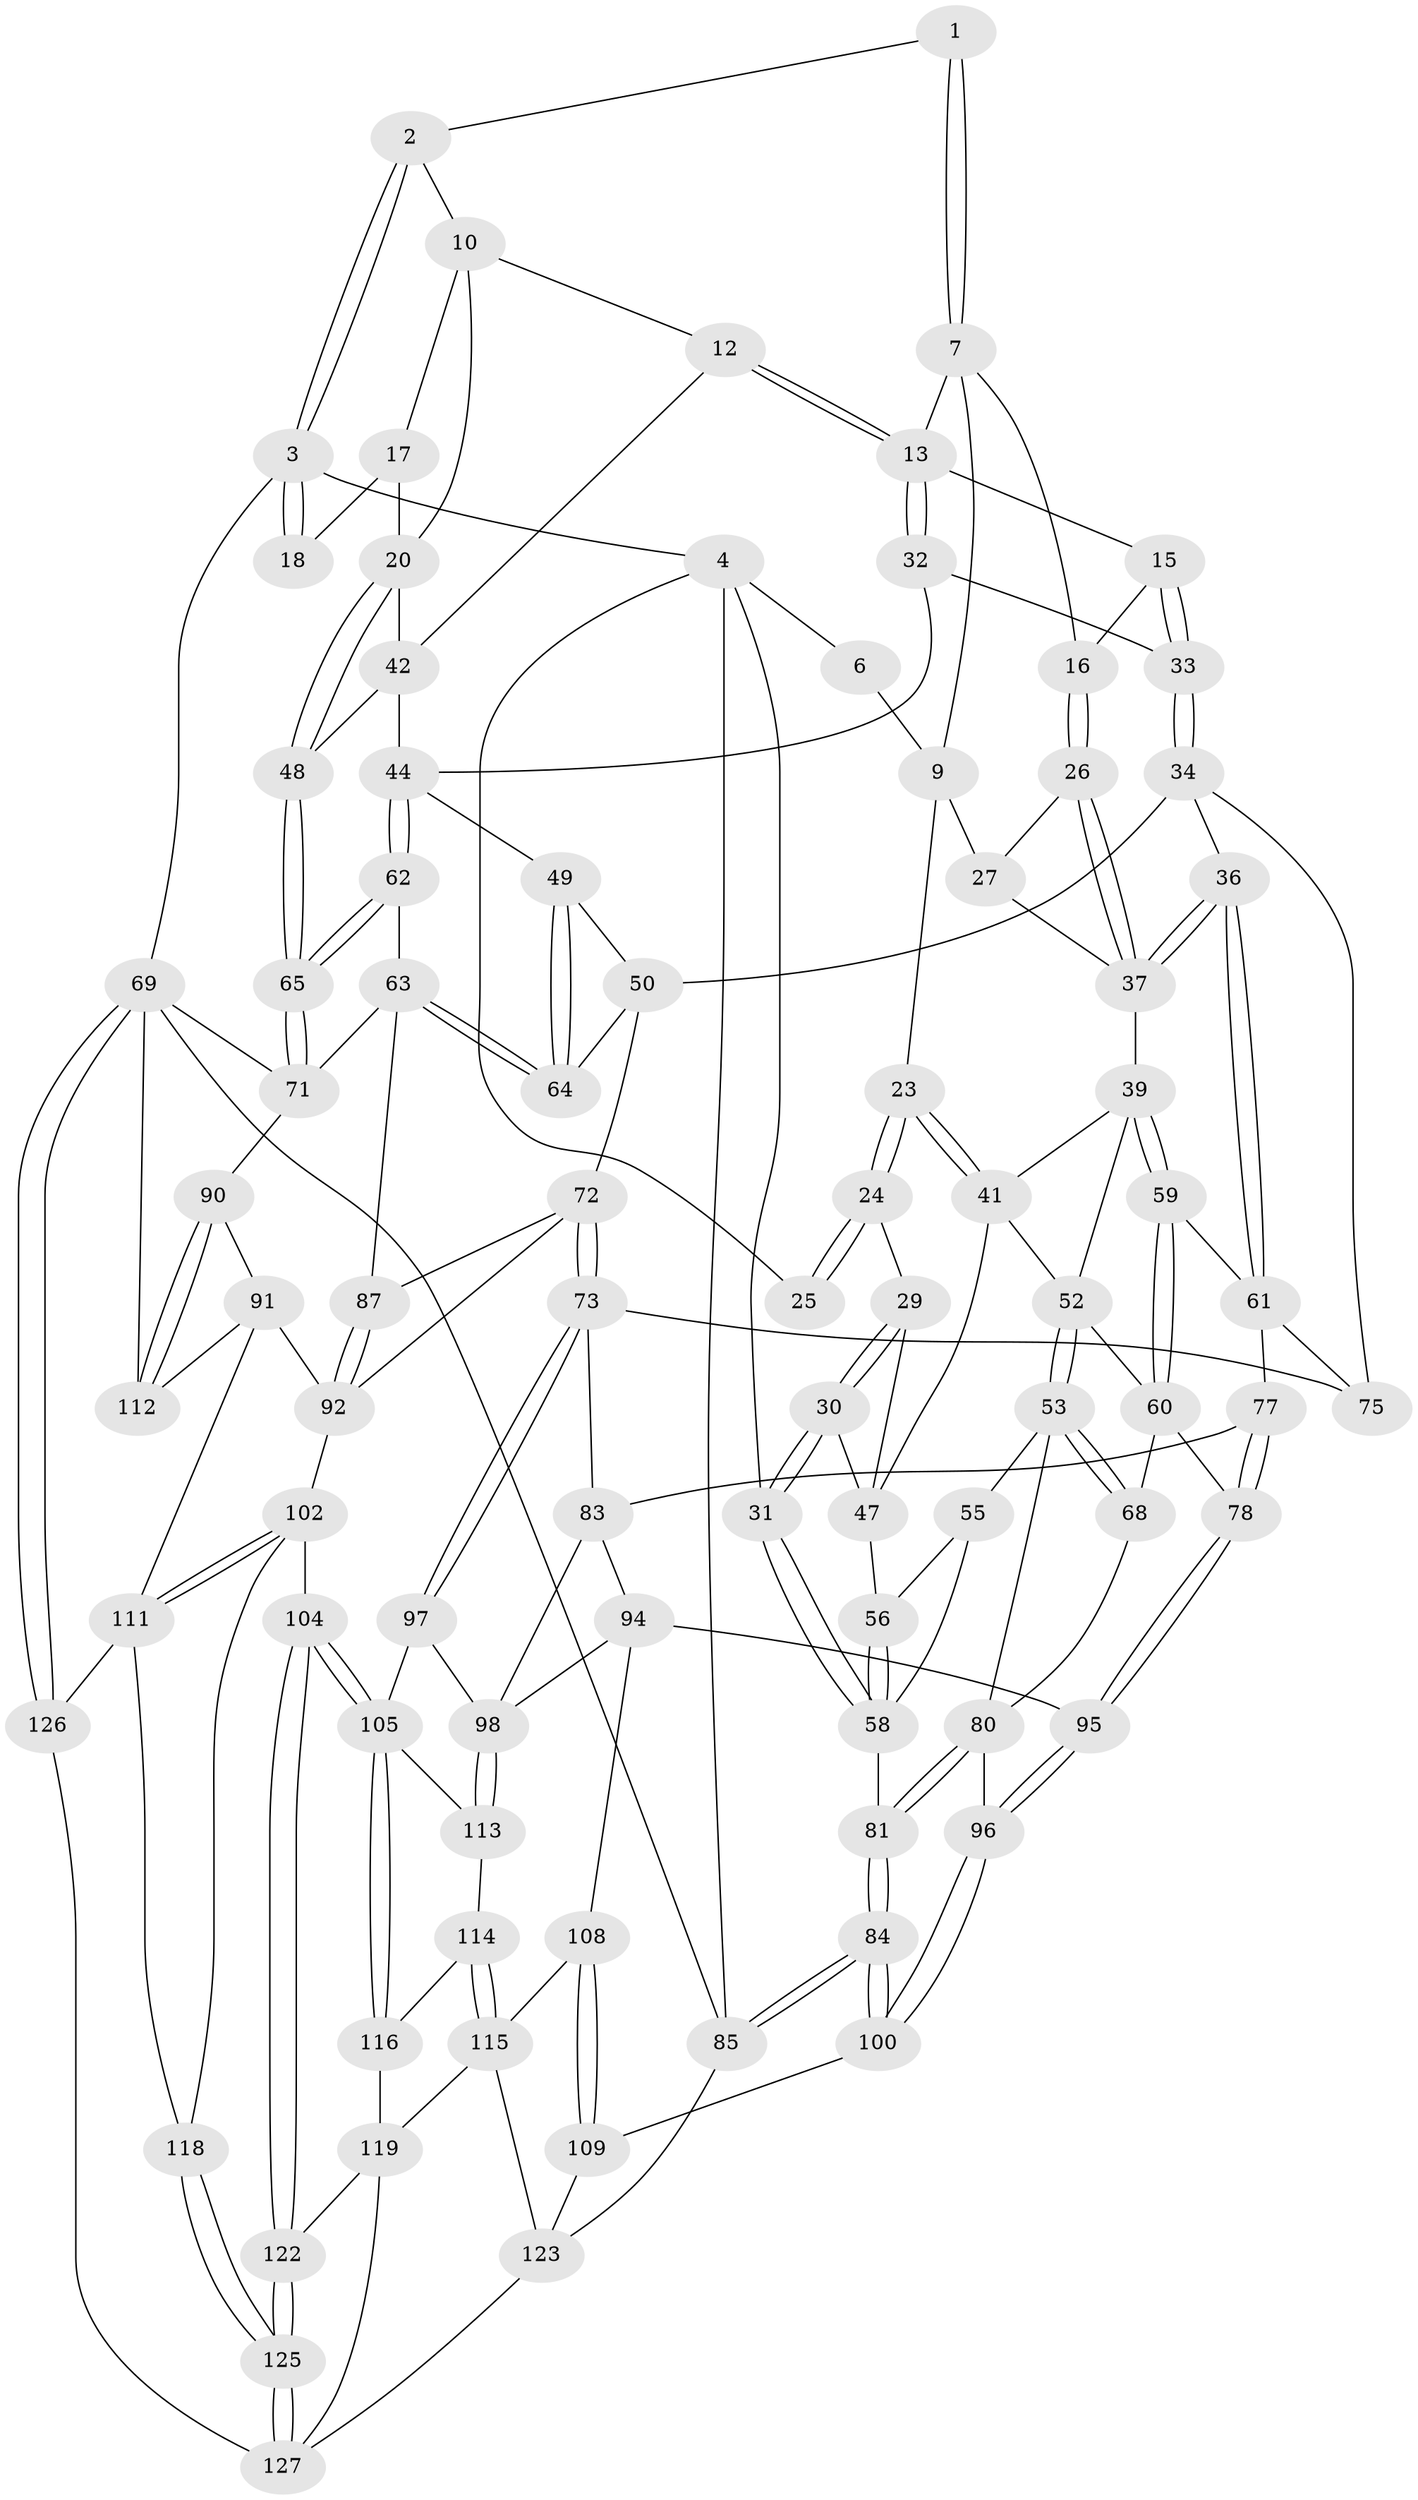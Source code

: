 // original degree distribution, {3: 0.015625, 4: 0.2421875, 6: 0.2265625, 5: 0.515625}
// Generated by graph-tools (version 1.1) at 2025/11/02/27/25 16:11:58]
// undirected, 89 vertices, 204 edges
graph export_dot {
graph [start="1"]
  node [color=gray90,style=filled];
  1 [pos="+0.6744879606328129+0"];
  2 [pos="+0.8058222519823333+0"];
  3 [pos="+1+0"];
  4 [pos="+0+0",super="+5"];
  6 [pos="+0.40368123886368057+0"];
  7 [pos="+0.6526768383798071+0",super="+8"];
  9 [pos="+0.46405321303573616+0.08189759984480975",super="+22"];
  10 [pos="+0.8601175410623134+0.04051673475769042",super="+11"];
  12 [pos="+0.834116114304628+0.15642760431323646"];
  13 [pos="+0.8227668911985692+0.16332078181462864",super="+14"];
  15 [pos="+0.6581885160109384+0.15152105096017596"];
  16 [pos="+0.5740686664489569+0.1560900667748627"];
  17 [pos="+0.8854780067594487+0.03799653534465163",super="+19"];
  18 [pos="+1+0"];
  20 [pos="+1+0.051700470779529925",super="+21"];
  23 [pos="+0.27765347346579566+0.16552654956563617"];
  24 [pos="+0.2775462378613927+0.1653898789234233",super="+28"];
  25 [pos="+0.011181793320768+0"];
  26 [pos="+0.5464390751927954+0.23079717056247578"];
  27 [pos="+0.47204758632751426+0.20821193643649025"];
  29 [pos="+0.07230471210078279+0.259036205537914"];
  30 [pos="+0+0.26863100641805593"];
  31 [pos="+0+0.2379465737194018"];
  32 [pos="+0.7833696804454644+0.20537486576057712"];
  33 [pos="+0.7614486067902027+0.21312857511361832"];
  34 [pos="+0.6537494682855862+0.36059599946774984",super="+35"];
  36 [pos="+0.5700920029016898+0.3418479553009209"];
  37 [pos="+0.5643390001860579+0.3348721579249427",super="+38"];
  39 [pos="+0.361758030775476+0.3090774236489186",super="+40"];
  41 [pos="+0.27857749766819156+0.19105719828247897",super="+46"];
  42 [pos="+0.9213603984780292+0.1881555243286923",super="+43"];
  44 [pos="+0.9031825409853744+0.37242938550399834",super="+45"];
  47 [pos="+0.12881822630426504+0.3116029413211127",super="+51"];
  48 [pos="+1+0.33949987483789684"];
  49 [pos="+0.8446856998695655+0.38645908687105335"];
  50 [pos="+0.7074674757642521+0.3916392548806067",super="+66"];
  52 [pos="+0.1745983188067697+0.3994327096121085",super="+57"];
  53 [pos="+0.08684837201908767+0.4563838544990562",super="+54"];
  55 [pos="+0.08079223707705216+0.4539998074290966"];
  56 [pos="+0.05937635341962229+0.41647165631754296"];
  58 [pos="+0+0.29235380568900116",super="+79"];
  59 [pos="+0.37430574827983887+0.4314608423297786"];
  60 [pos="+0.2608572157498263+0.4800670023206055",super="+67"];
  61 [pos="+0.3983743887437924+0.44842076679504783",super="+76"];
  62 [pos="+0.9402072163605341+0.5072969275533221"];
  63 [pos="+0.8900380480648662+0.5337337234373892",super="+86"];
  64 [pos="+0.8080859687155577+0.5009078253381405"];
  65 [pos="+1+0.6010059878083492"];
  68 [pos="+0.10479454501232353+0.482650800983086"];
  69 [pos="+1+1",super="+70"];
  71 [pos="+1+0.6766272101669679",super="+89"];
  72 [pos="+0.7087842110966165+0.6016249535423761",super="+88"];
  73 [pos="+0.6232438502799897+0.5894540401328283",super="+74"];
  75 [pos="+0.6003729436191475+0.4194745512713987"];
  77 [pos="+0.4261341128873282+0.526651166689301"];
  78 [pos="+0.24902970668331958+0.581694484292656"];
  80 [pos="+0+0.6015989203553241",super="+82"];
  81 [pos="+0+0.6426885259069386"];
  83 [pos="+0.45621983607151767+0.5647564898387221",super="+93"];
  84 [pos="+0+0.852383597373996"];
  85 [pos="+0+1"];
  87 [pos="+0.8487856221455989+0.5983813317615653"];
  90 [pos="+0.9188604919160923+0.7242530927678285"];
  91 [pos="+0.8885471439395118+0.7242500808465441",super="+110"];
  92 [pos="+0.8593228705586348+0.7203901232411214",super="+101"];
  94 [pos="+0.2818274902246541+0.6380499624008683",super="+107"];
  95 [pos="+0.24209593961198955+0.6190436762067304"];
  96 [pos="+0.18280637048853635+0.6671162414714535"];
  97 [pos="+0.5802545324241036+0.6915014788696304"];
  98 [pos="+0.47270831880936937+0.7270676408373704",super="+99"];
  100 [pos="+0.17132075697221566+0.7207606876921681"];
  102 [pos="+0.7729494973850647+0.7511524034256172",super="+103"];
  104 [pos="+0.6725721145003564+0.8177110618936978"];
  105 [pos="+0.6629630861292173+0.8094336268737781",super="+106"];
  108 [pos="+0.33090741884246894+0.826625907951785"];
  109 [pos="+0.2141643527232935+0.855361394884881"];
  111 [pos="+0.8594030007465484+0.8773346251615595",super="+117"];
  112 [pos="+0.9230702801765898+0.8700235726576078"];
  113 [pos="+0.4901491939782232+0.8070495889331868"];
  114 [pos="+0.4899901404437425+0.8089224558683327"];
  115 [pos="+0.3731229285274892+0.8585015359010164",super="+121"];
  116 [pos="+0.4991734235503514+0.8393822437461341"];
  118 [pos="+0.8148461192486112+0.9167158451203357"];
  119 [pos="+0.49967485889084906+0.8419577115965101",super="+120"];
  122 [pos="+0.6632353238431071+0.8565165486800919"];
  123 [pos="+0.1700367919611+1",super="+124"];
  125 [pos="+0.6507159686057892+0.9666800169633479"];
  126 [pos="+1+1"];
  127 [pos="+0.5613360477991661+1",super="+128"];
  1 -- 2;
  1 -- 7;
  1 -- 7;
  2 -- 3;
  2 -- 3;
  2 -- 10;
  3 -- 4;
  3 -- 18;
  3 -- 18;
  3 -- 69;
  4 -- 31;
  4 -- 85;
  4 -- 25;
  4 -- 6;
  6 -- 9;
  7 -- 13;
  7 -- 16;
  7 -- 9;
  9 -- 27;
  9 -- 23;
  10 -- 17;
  10 -- 12;
  10 -- 20;
  12 -- 13;
  12 -- 13;
  12 -- 42;
  13 -- 32;
  13 -- 32;
  13 -- 15;
  15 -- 16;
  15 -- 33;
  15 -- 33;
  16 -- 26;
  16 -- 26;
  17 -- 18 [weight=2];
  17 -- 20;
  20 -- 48;
  20 -- 48;
  20 -- 42;
  23 -- 24;
  23 -- 24;
  23 -- 41;
  23 -- 41;
  24 -- 25 [weight=2];
  24 -- 25;
  24 -- 29;
  26 -- 27;
  26 -- 37;
  26 -- 37;
  27 -- 37;
  29 -- 30;
  29 -- 30;
  29 -- 47;
  30 -- 31;
  30 -- 31;
  30 -- 47;
  31 -- 58;
  31 -- 58;
  32 -- 33;
  32 -- 44;
  33 -- 34;
  33 -- 34;
  34 -- 50;
  34 -- 75;
  34 -- 36;
  36 -- 37;
  36 -- 37;
  36 -- 61;
  36 -- 61;
  37 -- 39;
  39 -- 59;
  39 -- 59;
  39 -- 41;
  39 -- 52;
  41 -- 52;
  41 -- 47;
  42 -- 48;
  42 -- 44;
  44 -- 62;
  44 -- 62;
  44 -- 49;
  47 -- 56;
  48 -- 65;
  48 -- 65;
  49 -- 50;
  49 -- 64;
  49 -- 64;
  50 -- 64;
  50 -- 72;
  52 -- 53;
  52 -- 53;
  52 -- 60;
  53 -- 68;
  53 -- 68;
  53 -- 80;
  53 -- 55;
  55 -- 56;
  55 -- 58;
  56 -- 58;
  56 -- 58;
  58 -- 81;
  59 -- 60;
  59 -- 60;
  59 -- 61;
  60 -- 78;
  60 -- 68;
  61 -- 75;
  61 -- 77;
  62 -- 63;
  62 -- 65;
  62 -- 65;
  63 -- 64;
  63 -- 64;
  63 -- 87;
  63 -- 71;
  65 -- 71;
  65 -- 71;
  68 -- 80;
  69 -- 126;
  69 -- 126;
  69 -- 85;
  69 -- 112;
  69 -- 71;
  71 -- 90;
  72 -- 73;
  72 -- 73;
  72 -- 92;
  72 -- 87;
  73 -- 97;
  73 -- 97;
  73 -- 75;
  73 -- 83;
  77 -- 78;
  77 -- 78;
  77 -- 83;
  78 -- 95;
  78 -- 95;
  80 -- 81;
  80 -- 81;
  80 -- 96;
  81 -- 84;
  81 -- 84;
  83 -- 94;
  83 -- 98;
  84 -- 85;
  84 -- 85;
  84 -- 100;
  84 -- 100;
  85 -- 123;
  87 -- 92;
  87 -- 92;
  90 -- 91;
  90 -- 112;
  90 -- 112;
  91 -- 92;
  91 -- 112;
  91 -- 111;
  92 -- 102;
  94 -- 95;
  94 -- 108;
  94 -- 98;
  95 -- 96;
  95 -- 96;
  96 -- 100;
  96 -- 100;
  97 -- 98;
  97 -- 105;
  98 -- 113;
  98 -- 113;
  100 -- 109;
  102 -- 111;
  102 -- 111;
  102 -- 104;
  102 -- 118;
  104 -- 105;
  104 -- 105;
  104 -- 122;
  104 -- 122;
  105 -- 116;
  105 -- 116;
  105 -- 113;
  108 -- 109;
  108 -- 109;
  108 -- 115;
  109 -- 123;
  111 -- 118;
  111 -- 126;
  113 -- 114;
  114 -- 115;
  114 -- 115;
  114 -- 116;
  115 -- 123;
  115 -- 119;
  116 -- 119;
  118 -- 125;
  118 -- 125;
  119 -- 122;
  119 -- 127;
  122 -- 125;
  122 -- 125;
  123 -- 127;
  125 -- 127;
  125 -- 127;
  126 -- 127;
}
